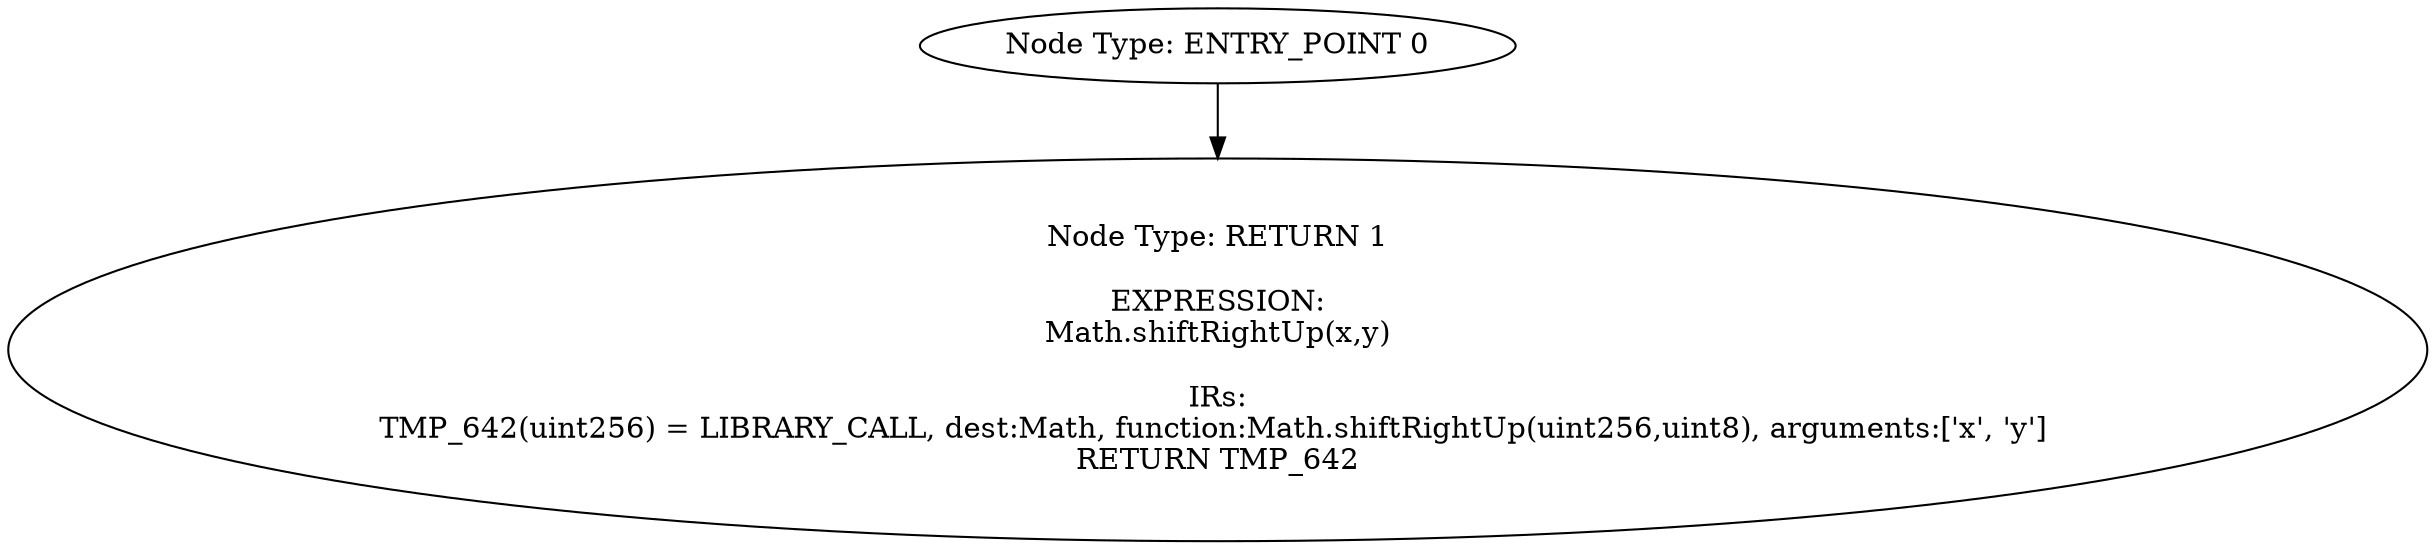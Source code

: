 digraph{
0[label="Node Type: ENTRY_POINT 0
"];
0->1;
1[label="Node Type: RETURN 1

EXPRESSION:
Math.shiftRightUp(x,y)

IRs:
TMP_642(uint256) = LIBRARY_CALL, dest:Math, function:Math.shiftRightUp(uint256,uint8), arguments:['x', 'y'] 
RETURN TMP_642"];
}
